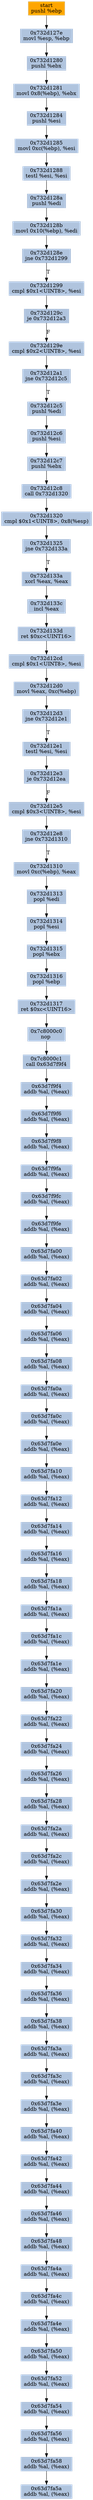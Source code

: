 digraph G {
node[shape=rectangle,style=filled,fillcolor=lightsteelblue,color=lightsteelblue]
bgcolor="transparent"
a0x732d127dpushl_ebp[label="start\npushl %ebp",color="lightgrey",fillcolor="orange"];
a0x732d127emovl_esp_ebp[label="0x732d127e\nmovl %esp, %ebp"];
a0x732d1280pushl_ebx[label="0x732d1280\npushl %ebx"];
a0x732d1281movl_0x8ebp__ebx[label="0x732d1281\nmovl 0x8(%ebp), %ebx"];
a0x732d1284pushl_esi[label="0x732d1284\npushl %esi"];
a0x732d1285movl_0xcebp__esi[label="0x732d1285\nmovl 0xc(%ebp), %esi"];
a0x732d1288testl_esi_esi[label="0x732d1288\ntestl %esi, %esi"];
a0x732d128apushl_edi[label="0x732d128a\npushl %edi"];
a0x732d128bmovl_0x10ebp__edi[label="0x732d128b\nmovl 0x10(%ebp), %edi"];
a0x732d128ejne_0x732d1299[label="0x732d128e\njne 0x732d1299"];
a0x732d1299cmpl_0x1UINT8_esi[label="0x732d1299\ncmpl $0x1<UINT8>, %esi"];
a0x732d129cje_0x732d12a3[label="0x732d129c\nje 0x732d12a3"];
a0x732d129ecmpl_0x2UINT8_esi[label="0x732d129e\ncmpl $0x2<UINT8>, %esi"];
a0x732d12a1jne_0x732d12c5[label="0x732d12a1\njne 0x732d12c5"];
a0x732d12c5pushl_edi[label="0x732d12c5\npushl %edi"];
a0x732d12c6pushl_esi[label="0x732d12c6\npushl %esi"];
a0x732d12c7pushl_ebx[label="0x732d12c7\npushl %ebx"];
a0x732d12c8call_0x732d1320[label="0x732d12c8\ncall 0x732d1320"];
a0x732d1320cmpl_0x1UINT8_0x8esp_[label="0x732d1320\ncmpl $0x1<UINT8>, 0x8(%esp)"];
a0x732d1325jne_0x732d133a[label="0x732d1325\njne 0x732d133a"];
a0x732d133axorl_eax_eax[label="0x732d133a\nxorl %eax, %eax"];
a0x732d133cincl_eax[label="0x732d133c\nincl %eax"];
a0x732d133dret_0xcUINT16[label="0x732d133d\nret $0xc<UINT16>"];
a0x732d12cdcmpl_0x1UINT8_esi[label="0x732d12cd\ncmpl $0x1<UINT8>, %esi"];
a0x732d12d0movl_eax_0xcebp_[label="0x732d12d0\nmovl %eax, 0xc(%ebp)"];
a0x732d12d3jne_0x732d12e1[label="0x732d12d3\njne 0x732d12e1"];
a0x732d12e1testl_esi_esi[label="0x732d12e1\ntestl %esi, %esi"];
a0x732d12e3je_0x732d12ea[label="0x732d12e3\nje 0x732d12ea"];
a0x732d12e5cmpl_0x3UINT8_esi[label="0x732d12e5\ncmpl $0x3<UINT8>, %esi"];
a0x732d12e8jne_0x732d1310[label="0x732d12e8\njne 0x732d1310"];
a0x732d1310movl_0xcebp__eax[label="0x732d1310\nmovl 0xc(%ebp), %eax"];
a0x732d1313popl_edi[label="0x732d1313\npopl %edi"];
a0x732d1314popl_esi[label="0x732d1314\npopl %esi"];
a0x732d1315popl_ebx[label="0x732d1315\npopl %ebx"];
a0x732d1316popl_ebp[label="0x732d1316\npopl %ebp"];
a0x732d1317ret_0xcUINT16[label="0x732d1317\nret $0xc<UINT16>"];
a0x7c8000c0nop_[label="0x7c8000c0\nnop "];
a0x7c8000c1call_0x63d7f9f4[label="0x7c8000c1\ncall 0x63d7f9f4"];
a0x63d7f9f4addb_al_eax_[label="0x63d7f9f4\naddb %al, (%eax)"];
a0x63d7f9f6addb_al_eax_[label="0x63d7f9f6\naddb %al, (%eax)"];
a0x63d7f9f8addb_al_eax_[label="0x63d7f9f8\naddb %al, (%eax)"];
a0x63d7f9faaddb_al_eax_[label="0x63d7f9fa\naddb %al, (%eax)"];
a0x63d7f9fcaddb_al_eax_[label="0x63d7f9fc\naddb %al, (%eax)"];
a0x63d7f9feaddb_al_eax_[label="0x63d7f9fe\naddb %al, (%eax)"];
a0x63d7fa00addb_al_eax_[label="0x63d7fa00\naddb %al, (%eax)"];
a0x63d7fa02addb_al_eax_[label="0x63d7fa02\naddb %al, (%eax)"];
a0x63d7fa04addb_al_eax_[label="0x63d7fa04\naddb %al, (%eax)"];
a0x63d7fa06addb_al_eax_[label="0x63d7fa06\naddb %al, (%eax)"];
a0x63d7fa08addb_al_eax_[label="0x63d7fa08\naddb %al, (%eax)"];
a0x63d7fa0aaddb_al_eax_[label="0x63d7fa0a\naddb %al, (%eax)"];
a0x63d7fa0caddb_al_eax_[label="0x63d7fa0c\naddb %al, (%eax)"];
a0x63d7fa0eaddb_al_eax_[label="0x63d7fa0e\naddb %al, (%eax)"];
a0x63d7fa10addb_al_eax_[label="0x63d7fa10\naddb %al, (%eax)"];
a0x63d7fa12addb_al_eax_[label="0x63d7fa12\naddb %al, (%eax)"];
a0x63d7fa14addb_al_eax_[label="0x63d7fa14\naddb %al, (%eax)"];
a0x63d7fa16addb_al_eax_[label="0x63d7fa16\naddb %al, (%eax)"];
a0x63d7fa18addb_al_eax_[label="0x63d7fa18\naddb %al, (%eax)"];
a0x63d7fa1aaddb_al_eax_[label="0x63d7fa1a\naddb %al, (%eax)"];
a0x63d7fa1caddb_al_eax_[label="0x63d7fa1c\naddb %al, (%eax)"];
a0x63d7fa1eaddb_al_eax_[label="0x63d7fa1e\naddb %al, (%eax)"];
a0x63d7fa20addb_al_eax_[label="0x63d7fa20\naddb %al, (%eax)"];
a0x63d7fa22addb_al_eax_[label="0x63d7fa22\naddb %al, (%eax)"];
a0x63d7fa24addb_al_eax_[label="0x63d7fa24\naddb %al, (%eax)"];
a0x63d7fa26addb_al_eax_[label="0x63d7fa26\naddb %al, (%eax)"];
a0x63d7fa28addb_al_eax_[label="0x63d7fa28\naddb %al, (%eax)"];
a0x63d7fa2aaddb_al_eax_[label="0x63d7fa2a\naddb %al, (%eax)"];
a0x63d7fa2caddb_al_eax_[label="0x63d7fa2c\naddb %al, (%eax)"];
a0x63d7fa2eaddb_al_eax_[label="0x63d7fa2e\naddb %al, (%eax)"];
a0x63d7fa30addb_al_eax_[label="0x63d7fa30\naddb %al, (%eax)"];
a0x63d7fa32addb_al_eax_[label="0x63d7fa32\naddb %al, (%eax)"];
a0x63d7fa34addb_al_eax_[label="0x63d7fa34\naddb %al, (%eax)"];
a0x63d7fa36addb_al_eax_[label="0x63d7fa36\naddb %al, (%eax)"];
a0x63d7fa38addb_al_eax_[label="0x63d7fa38\naddb %al, (%eax)"];
a0x63d7fa3aaddb_al_eax_[label="0x63d7fa3a\naddb %al, (%eax)"];
a0x63d7fa3caddb_al_eax_[label="0x63d7fa3c\naddb %al, (%eax)"];
a0x63d7fa3eaddb_al_eax_[label="0x63d7fa3e\naddb %al, (%eax)"];
a0x63d7fa40addb_al_eax_[label="0x63d7fa40\naddb %al, (%eax)"];
a0x63d7fa42addb_al_eax_[label="0x63d7fa42\naddb %al, (%eax)"];
a0x63d7fa44addb_al_eax_[label="0x63d7fa44\naddb %al, (%eax)"];
a0x63d7fa46addb_al_eax_[label="0x63d7fa46\naddb %al, (%eax)"];
a0x63d7fa48addb_al_eax_[label="0x63d7fa48\naddb %al, (%eax)"];
a0x63d7fa4aaddb_al_eax_[label="0x63d7fa4a\naddb %al, (%eax)"];
a0x63d7fa4caddb_al_eax_[label="0x63d7fa4c\naddb %al, (%eax)"];
a0x63d7fa4eaddb_al_eax_[label="0x63d7fa4e\naddb %al, (%eax)"];
a0x63d7fa50addb_al_eax_[label="0x63d7fa50\naddb %al, (%eax)"];
a0x63d7fa52addb_al_eax_[label="0x63d7fa52\naddb %al, (%eax)"];
a0x63d7fa54addb_al_eax_[label="0x63d7fa54\naddb %al, (%eax)"];
a0x63d7fa56addb_al_eax_[label="0x63d7fa56\naddb %al, (%eax)"];
a0x63d7fa58addb_al_eax_[label="0x63d7fa58\naddb %al, (%eax)"];
a0x63d7fa5aaddb_al_eax_[label="0x63d7fa5a\naddb %al, (%eax)"];
a0x732d127dpushl_ebp -> a0x732d127emovl_esp_ebp [color="#000000"];
a0x732d127emovl_esp_ebp -> a0x732d1280pushl_ebx [color="#000000"];
a0x732d1280pushl_ebx -> a0x732d1281movl_0x8ebp__ebx [color="#000000"];
a0x732d1281movl_0x8ebp__ebx -> a0x732d1284pushl_esi [color="#000000"];
a0x732d1284pushl_esi -> a0x732d1285movl_0xcebp__esi [color="#000000"];
a0x732d1285movl_0xcebp__esi -> a0x732d1288testl_esi_esi [color="#000000"];
a0x732d1288testl_esi_esi -> a0x732d128apushl_edi [color="#000000"];
a0x732d128apushl_edi -> a0x732d128bmovl_0x10ebp__edi [color="#000000"];
a0x732d128bmovl_0x10ebp__edi -> a0x732d128ejne_0x732d1299 [color="#000000"];
a0x732d128ejne_0x732d1299 -> a0x732d1299cmpl_0x1UINT8_esi [color="#000000",label="T"];
a0x732d1299cmpl_0x1UINT8_esi -> a0x732d129cje_0x732d12a3 [color="#000000"];
a0x732d129cje_0x732d12a3 -> a0x732d129ecmpl_0x2UINT8_esi [color="#000000",label="F"];
a0x732d129ecmpl_0x2UINT8_esi -> a0x732d12a1jne_0x732d12c5 [color="#000000"];
a0x732d12a1jne_0x732d12c5 -> a0x732d12c5pushl_edi [color="#000000",label="T"];
a0x732d12c5pushl_edi -> a0x732d12c6pushl_esi [color="#000000"];
a0x732d12c6pushl_esi -> a0x732d12c7pushl_ebx [color="#000000"];
a0x732d12c7pushl_ebx -> a0x732d12c8call_0x732d1320 [color="#000000"];
a0x732d12c8call_0x732d1320 -> a0x732d1320cmpl_0x1UINT8_0x8esp_ [color="#000000"];
a0x732d1320cmpl_0x1UINT8_0x8esp_ -> a0x732d1325jne_0x732d133a [color="#000000"];
a0x732d1325jne_0x732d133a -> a0x732d133axorl_eax_eax [color="#000000",label="T"];
a0x732d133axorl_eax_eax -> a0x732d133cincl_eax [color="#000000"];
a0x732d133cincl_eax -> a0x732d133dret_0xcUINT16 [color="#000000"];
a0x732d133dret_0xcUINT16 -> a0x732d12cdcmpl_0x1UINT8_esi [color="#000000"];
a0x732d12cdcmpl_0x1UINT8_esi -> a0x732d12d0movl_eax_0xcebp_ [color="#000000"];
a0x732d12d0movl_eax_0xcebp_ -> a0x732d12d3jne_0x732d12e1 [color="#000000"];
a0x732d12d3jne_0x732d12e1 -> a0x732d12e1testl_esi_esi [color="#000000",label="T"];
a0x732d12e1testl_esi_esi -> a0x732d12e3je_0x732d12ea [color="#000000"];
a0x732d12e3je_0x732d12ea -> a0x732d12e5cmpl_0x3UINT8_esi [color="#000000",label="F"];
a0x732d12e5cmpl_0x3UINT8_esi -> a0x732d12e8jne_0x732d1310 [color="#000000"];
a0x732d12e8jne_0x732d1310 -> a0x732d1310movl_0xcebp__eax [color="#000000",label="T"];
a0x732d1310movl_0xcebp__eax -> a0x732d1313popl_edi [color="#000000"];
a0x732d1313popl_edi -> a0x732d1314popl_esi [color="#000000"];
a0x732d1314popl_esi -> a0x732d1315popl_ebx [color="#000000"];
a0x732d1315popl_ebx -> a0x732d1316popl_ebp [color="#000000"];
a0x732d1316popl_ebp -> a0x732d1317ret_0xcUINT16 [color="#000000"];
a0x732d1317ret_0xcUINT16 -> a0x7c8000c0nop_ [color="#000000"];
a0x7c8000c0nop_ -> a0x7c8000c1call_0x63d7f9f4 [color="#000000"];
a0x7c8000c1call_0x63d7f9f4 -> a0x63d7f9f4addb_al_eax_ [color="#000000"];
a0x63d7f9f4addb_al_eax_ -> a0x63d7f9f6addb_al_eax_ [color="#000000"];
a0x63d7f9f6addb_al_eax_ -> a0x63d7f9f8addb_al_eax_ [color="#000000"];
a0x63d7f9f8addb_al_eax_ -> a0x63d7f9faaddb_al_eax_ [color="#000000"];
a0x63d7f9faaddb_al_eax_ -> a0x63d7f9fcaddb_al_eax_ [color="#000000"];
a0x63d7f9fcaddb_al_eax_ -> a0x63d7f9feaddb_al_eax_ [color="#000000"];
a0x63d7f9feaddb_al_eax_ -> a0x63d7fa00addb_al_eax_ [color="#000000"];
a0x63d7fa00addb_al_eax_ -> a0x63d7fa02addb_al_eax_ [color="#000000"];
a0x63d7fa02addb_al_eax_ -> a0x63d7fa04addb_al_eax_ [color="#000000"];
a0x63d7fa04addb_al_eax_ -> a0x63d7fa06addb_al_eax_ [color="#000000"];
a0x63d7fa06addb_al_eax_ -> a0x63d7fa08addb_al_eax_ [color="#000000"];
a0x63d7fa08addb_al_eax_ -> a0x63d7fa0aaddb_al_eax_ [color="#000000"];
a0x63d7fa0aaddb_al_eax_ -> a0x63d7fa0caddb_al_eax_ [color="#000000"];
a0x63d7fa0caddb_al_eax_ -> a0x63d7fa0eaddb_al_eax_ [color="#000000"];
a0x63d7fa0eaddb_al_eax_ -> a0x63d7fa10addb_al_eax_ [color="#000000"];
a0x63d7fa10addb_al_eax_ -> a0x63d7fa12addb_al_eax_ [color="#000000"];
a0x63d7fa12addb_al_eax_ -> a0x63d7fa14addb_al_eax_ [color="#000000"];
a0x63d7fa14addb_al_eax_ -> a0x63d7fa16addb_al_eax_ [color="#000000"];
a0x63d7fa16addb_al_eax_ -> a0x63d7fa18addb_al_eax_ [color="#000000"];
a0x63d7fa18addb_al_eax_ -> a0x63d7fa1aaddb_al_eax_ [color="#000000"];
a0x63d7fa1aaddb_al_eax_ -> a0x63d7fa1caddb_al_eax_ [color="#000000"];
a0x63d7fa1caddb_al_eax_ -> a0x63d7fa1eaddb_al_eax_ [color="#000000"];
a0x63d7fa1eaddb_al_eax_ -> a0x63d7fa20addb_al_eax_ [color="#000000"];
a0x63d7fa20addb_al_eax_ -> a0x63d7fa22addb_al_eax_ [color="#000000"];
a0x63d7fa22addb_al_eax_ -> a0x63d7fa24addb_al_eax_ [color="#000000"];
a0x63d7fa24addb_al_eax_ -> a0x63d7fa26addb_al_eax_ [color="#000000"];
a0x63d7fa26addb_al_eax_ -> a0x63d7fa28addb_al_eax_ [color="#000000"];
a0x63d7fa28addb_al_eax_ -> a0x63d7fa2aaddb_al_eax_ [color="#000000"];
a0x63d7fa2aaddb_al_eax_ -> a0x63d7fa2caddb_al_eax_ [color="#000000"];
a0x63d7fa2caddb_al_eax_ -> a0x63d7fa2eaddb_al_eax_ [color="#000000"];
a0x63d7fa2eaddb_al_eax_ -> a0x63d7fa30addb_al_eax_ [color="#000000"];
a0x63d7fa30addb_al_eax_ -> a0x63d7fa32addb_al_eax_ [color="#000000"];
a0x63d7fa32addb_al_eax_ -> a0x63d7fa34addb_al_eax_ [color="#000000"];
a0x63d7fa34addb_al_eax_ -> a0x63d7fa36addb_al_eax_ [color="#000000"];
a0x63d7fa36addb_al_eax_ -> a0x63d7fa38addb_al_eax_ [color="#000000"];
a0x63d7fa38addb_al_eax_ -> a0x63d7fa3aaddb_al_eax_ [color="#000000"];
a0x63d7fa3aaddb_al_eax_ -> a0x63d7fa3caddb_al_eax_ [color="#000000"];
a0x63d7fa3caddb_al_eax_ -> a0x63d7fa3eaddb_al_eax_ [color="#000000"];
a0x63d7fa3eaddb_al_eax_ -> a0x63d7fa40addb_al_eax_ [color="#000000"];
a0x63d7fa40addb_al_eax_ -> a0x63d7fa42addb_al_eax_ [color="#000000"];
a0x63d7fa42addb_al_eax_ -> a0x63d7fa44addb_al_eax_ [color="#000000"];
a0x63d7fa44addb_al_eax_ -> a0x63d7fa46addb_al_eax_ [color="#000000"];
a0x63d7fa46addb_al_eax_ -> a0x63d7fa48addb_al_eax_ [color="#000000"];
a0x63d7fa48addb_al_eax_ -> a0x63d7fa4aaddb_al_eax_ [color="#000000"];
a0x63d7fa4aaddb_al_eax_ -> a0x63d7fa4caddb_al_eax_ [color="#000000"];
a0x63d7fa4caddb_al_eax_ -> a0x63d7fa4eaddb_al_eax_ [color="#000000"];
a0x63d7fa4eaddb_al_eax_ -> a0x63d7fa50addb_al_eax_ [color="#000000"];
a0x63d7fa50addb_al_eax_ -> a0x63d7fa52addb_al_eax_ [color="#000000"];
a0x63d7fa52addb_al_eax_ -> a0x63d7fa54addb_al_eax_ [color="#000000"];
a0x63d7fa54addb_al_eax_ -> a0x63d7fa56addb_al_eax_ [color="#000000"];
a0x63d7fa56addb_al_eax_ -> a0x63d7fa58addb_al_eax_ [color="#000000"];
a0x63d7fa58addb_al_eax_ -> a0x63d7fa5aaddb_al_eax_ [color="#000000"];
}
